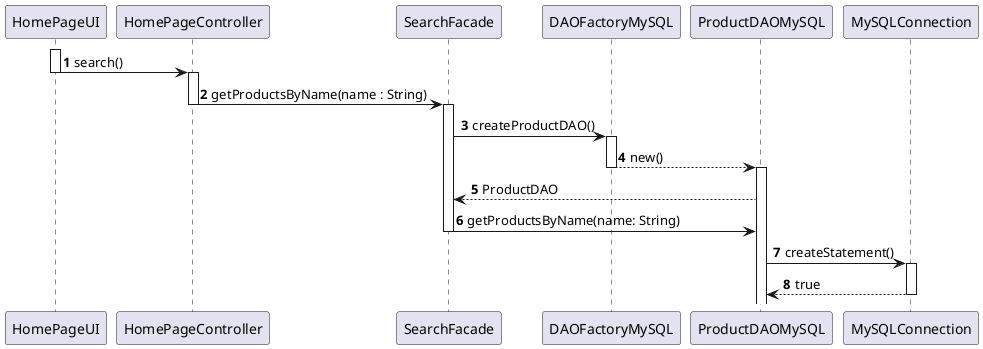 @startuml
autonumber
activate HomePageUI
HomePageUI -> HomePageController : search()
deactivate HomePageUI
activate HomePageController
HomePageController -> SearchFacade : getProductsByName(name : String)
deactivate HomePageController
activate SearchFacade
SearchFacade -> DAOFactoryMySQL : createProductDAO()
activate DAOFactoryMySQL
DAOFactoryMySQL --> ProductDAOMySQL: new()
deactivate DAOFactoryMySQL
activate ProductDAOMySQL
ProductDAOMySQL --> SearchFacade: ProductDAO
SearchFacade -> ProductDAOMySQL : getProductsByName(name: String)
deactivate SearchFacade
ProductDAOMySQL -> MySQLConnection : createStatement()
activate MySQLConnection
MySQLConnection --> ProductDAOMySQL: true
deactivate MySQLConnection
deactivate SearchFacade
@enduml